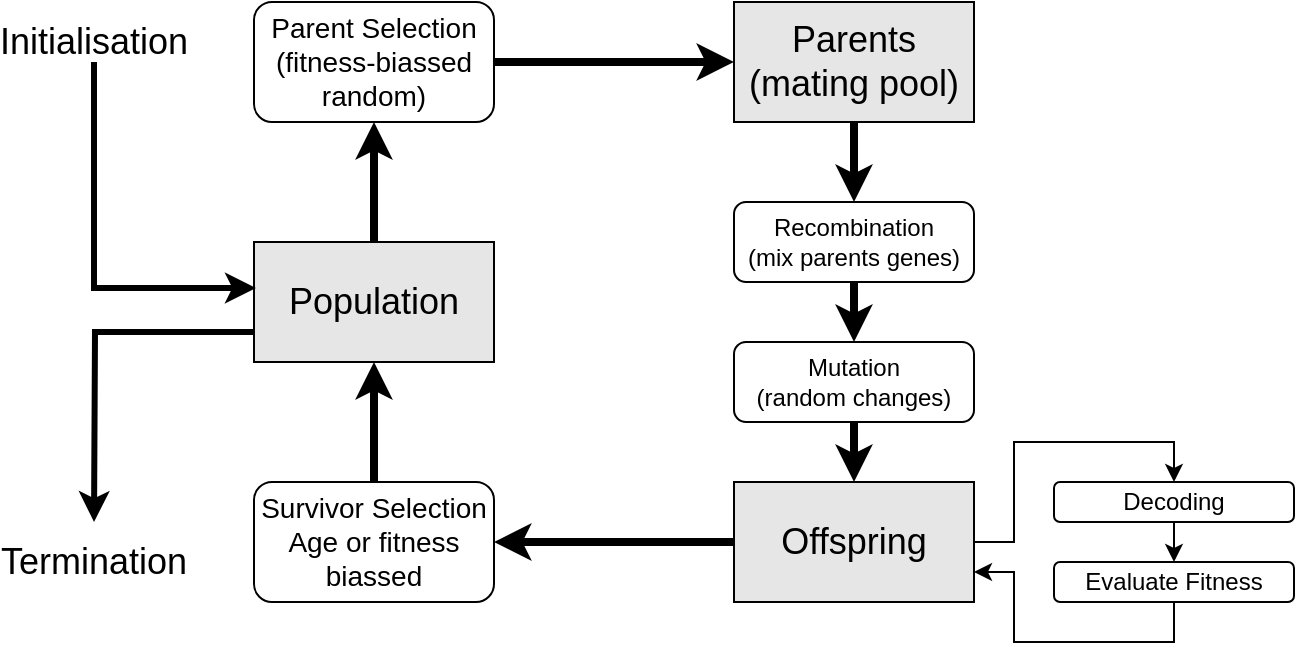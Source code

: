<mxGraphModel dx="745" dy="612" grid="1" gridSize="10" guides="1" tooltips="1" connect="1" arrows="1" fold="1" page="1" pageScale="1" pageWidth="827" pageHeight="1169" background="#ffffff"><root><mxCell id="0"/><mxCell id="1" parent="0"/><mxCell id="16" style="edgeStyle=orthogonalEdgeStyle;rounded=0;html=1;exitX=0;exitY=0.75;jettySize=auto;orthogonalLoop=1;strokeWidth=3;" edge="1" parent="1" source="2"><mxGeometry relative="1" as="geometry"><mxPoint x="80" y="380" as="targetPoint"/></mxGeometry></mxCell><mxCell id="32" style="edgeStyle=orthogonalEdgeStyle;rounded=0;html=1;exitX=0.5;exitY=0;entryX=0.5;entryY=1;startArrow=none;startFill=0;endArrow=classic;endFill=1;jettySize=auto;orthogonalLoop=1;strokeWidth=4;" edge="1" parent="1" source="2" target="28"><mxGeometry relative="1" as="geometry"/></mxCell><mxCell id="2" value="&lt;font style=&quot;font-size: 18px&quot;&gt;Population&lt;/font&gt;" style="rounded=0;whiteSpace=wrap;html=1;fillColor=#E6E6E6;" vertex="1" parent="1"><mxGeometry x="160" y="240" width="120" height="60" as="geometry"/></mxCell><mxCell id="5" style="edgeStyle=orthogonalEdgeStyle;rounded=0;html=1;exitX=0.5;exitY=1;entryX=0.008;entryY=0.383;entryPerimeter=0;jettySize=auto;orthogonalLoop=1;strokeWidth=3;" edge="1" parent="1" source="4" target="2"><mxGeometry relative="1" as="geometry"/></mxCell><mxCell id="4" value="&lt;font style=&quot;font-size: 18px&quot;&gt;Initialisation&lt;/font&gt;" style="text;html=1;strokeColor=none;fillColor=none;align=center;verticalAlign=middle;whiteSpace=wrap;rounded=0;" vertex="1" parent="1"><mxGeometry x="60" y="130" width="40" height="20" as="geometry"/></mxCell><mxCell id="26" style="edgeStyle=orthogonalEdgeStyle;rounded=0;html=1;exitX=1;exitY=0.5;entryX=0.5;entryY=0;startArrow=none;startFill=0;endArrow=classic;endFill=1;jettySize=auto;orthogonalLoop=1;" edge="1" parent="1" source="6" target="23"><mxGeometry relative="1" as="geometry"/></mxCell><mxCell id="35" style="edgeStyle=orthogonalEdgeStyle;rounded=0;html=1;exitX=0;exitY=0.5;startArrow=none;startFill=0;endArrow=classic;endFill=1;jettySize=auto;orthogonalLoop=1;strokeWidth=4;" edge="1" parent="1" source="6" target="29"><mxGeometry relative="1" as="geometry"/></mxCell><mxCell id="6" value="&lt;font style=&quot;font-size: 18px&quot;&gt;Offspring&lt;/font&gt;" style="rounded=0;whiteSpace=wrap;html=1;fillColor=#E6E6E6;" vertex="1" parent="1"><mxGeometry x="400" y="360" width="120" height="60" as="geometry"/></mxCell><mxCell id="30" style="edgeStyle=orthogonalEdgeStyle;rounded=0;html=1;exitX=0.5;exitY=1;entryX=0.5;entryY=0;startArrow=none;startFill=0;endArrow=classic;endFill=1;jettySize=auto;orthogonalLoop=1;strokeWidth=4;" edge="1" parent="1" source="7" target="17"><mxGeometry relative="1" as="geometry"/></mxCell><mxCell id="7" value="&lt;font style=&quot;font-size: 18px&quot;&gt;Parents&lt;/font&gt;&lt;div&gt;&lt;font style=&quot;font-size: 18px&quot;&gt;(mating pool)&lt;/font&gt;&lt;/div&gt;" style="rounded=0;whiteSpace=wrap;html=1;fillColor=#E6E6E6;" vertex="1" parent="1"><mxGeometry x="400" y="120" width="120" height="60" as="geometry"/></mxCell><mxCell id="14" value="&lt;font style=&quot;font-size: 18px&quot;&gt;Termination&lt;/font&gt;" style="text;html=1;strokeColor=none;fillColor=none;align=center;verticalAlign=middle;whiteSpace=wrap;rounded=0;" vertex="1" parent="1"><mxGeometry x="60" y="390" width="40" height="20" as="geometry"/></mxCell><mxCell id="22" style="edgeStyle=orthogonalEdgeStyle;rounded=0;html=1;exitX=0.5;exitY=1;entryX=0.5;entryY=0;startArrow=none;startFill=0;endArrow=classic;endFill=1;jettySize=auto;orthogonalLoop=1;strokeWidth=4;" edge="1" parent="1" source="17" target="18"><mxGeometry relative="1" as="geometry"/></mxCell><mxCell id="17" value="Recombination&lt;div&gt;(mix parents genes)&lt;/div&gt;" style="rounded=1;whiteSpace=wrap;html=1;" vertex="1" parent="1"><mxGeometry x="400" y="220" width="120" height="40" as="geometry"/></mxCell><mxCell id="31" style="edgeStyle=orthogonalEdgeStyle;rounded=0;html=1;exitX=0.5;exitY=1;entryX=0.5;entryY=0;startArrow=none;startFill=0;endArrow=classic;endFill=1;jettySize=auto;orthogonalLoop=1;strokeWidth=4;" edge="1" parent="1" source="18" target="6"><mxGeometry relative="1" as="geometry"/></mxCell><mxCell id="18" value="Mutation&lt;div&gt;(random changes)&lt;/div&gt;" style="rounded=1;whiteSpace=wrap;html=1;" vertex="1" parent="1"><mxGeometry x="400" y="290" width="120" height="40" as="geometry"/></mxCell><mxCell id="25" style="edgeStyle=orthogonalEdgeStyle;rounded=0;html=1;exitX=0.5;exitY=1;entryX=0.5;entryY=0;startArrow=none;startFill=0;endArrow=classic;endFill=1;jettySize=auto;orthogonalLoop=1;" edge="1" parent="1" source="23" target="24"><mxGeometry relative="1" as="geometry"/></mxCell><mxCell id="23" value="Decoding" style="rounded=1;whiteSpace=wrap;html=1;" vertex="1" parent="1"><mxGeometry x="560" y="360" width="120" height="20" as="geometry"/></mxCell><mxCell id="27" style="edgeStyle=orthogonalEdgeStyle;rounded=0;html=1;exitX=0.5;exitY=1;entryX=1;entryY=0.75;startArrow=none;startFill=0;endArrow=classic;endFill=1;jettySize=auto;orthogonalLoop=1;" edge="1" parent="1" source="24" target="6"><mxGeometry relative="1" as="geometry"/></mxCell><mxCell id="24" value="Evaluate Fitness" style="rounded=1;whiteSpace=wrap;html=1;" vertex="1" parent="1"><mxGeometry x="560" y="400" width="120" height="20" as="geometry"/></mxCell><mxCell id="33" style="edgeStyle=orthogonalEdgeStyle;rounded=0;html=1;exitX=1;exitY=0.5;entryX=0;entryY=0.5;startArrow=none;startFill=0;endArrow=classic;endFill=1;jettySize=auto;orthogonalLoop=1;strokeWidth=4;" edge="1" parent="1" source="28" target="7"><mxGeometry relative="1" as="geometry"/></mxCell><mxCell id="28" value="&lt;div style=&quot;font-size: 14px&quot;&gt;&lt;font style=&quot;font-size: 14px&quot;&gt;Parent Selection&lt;/font&gt;&lt;/div&gt;&lt;div style=&quot;font-size: 14px&quot;&gt;(fitness-biassed random)&lt;/div&gt;" style="rounded=1;whiteSpace=wrap;html=1;" vertex="1" parent="1"><mxGeometry x="160" y="120" width="120" height="60" as="geometry"/></mxCell><mxCell id="36" style="edgeStyle=orthogonalEdgeStyle;rounded=0;html=1;exitX=0.5;exitY=0;entryX=0.5;entryY=1;startArrow=none;startFill=0;endArrow=classic;endFill=1;jettySize=auto;orthogonalLoop=1;strokeWidth=4;" edge="1" parent="1" source="29" target="2"><mxGeometry relative="1" as="geometry"/></mxCell><mxCell id="29" value="&lt;font style=&quot;font-size: 14px&quot;&gt;Survivor Selection&lt;/font&gt;&lt;div style=&quot;font-size: 14px&quot;&gt;&lt;font style=&quot;font-size: 14px&quot;&gt;Age or fitness biassed&lt;/font&gt;&lt;/div&gt;" style="rounded=1;whiteSpace=wrap;html=1;" vertex="1" parent="1"><mxGeometry x="160" y="360" width="120" height="60" as="geometry"/></mxCell></root></mxGraphModel>